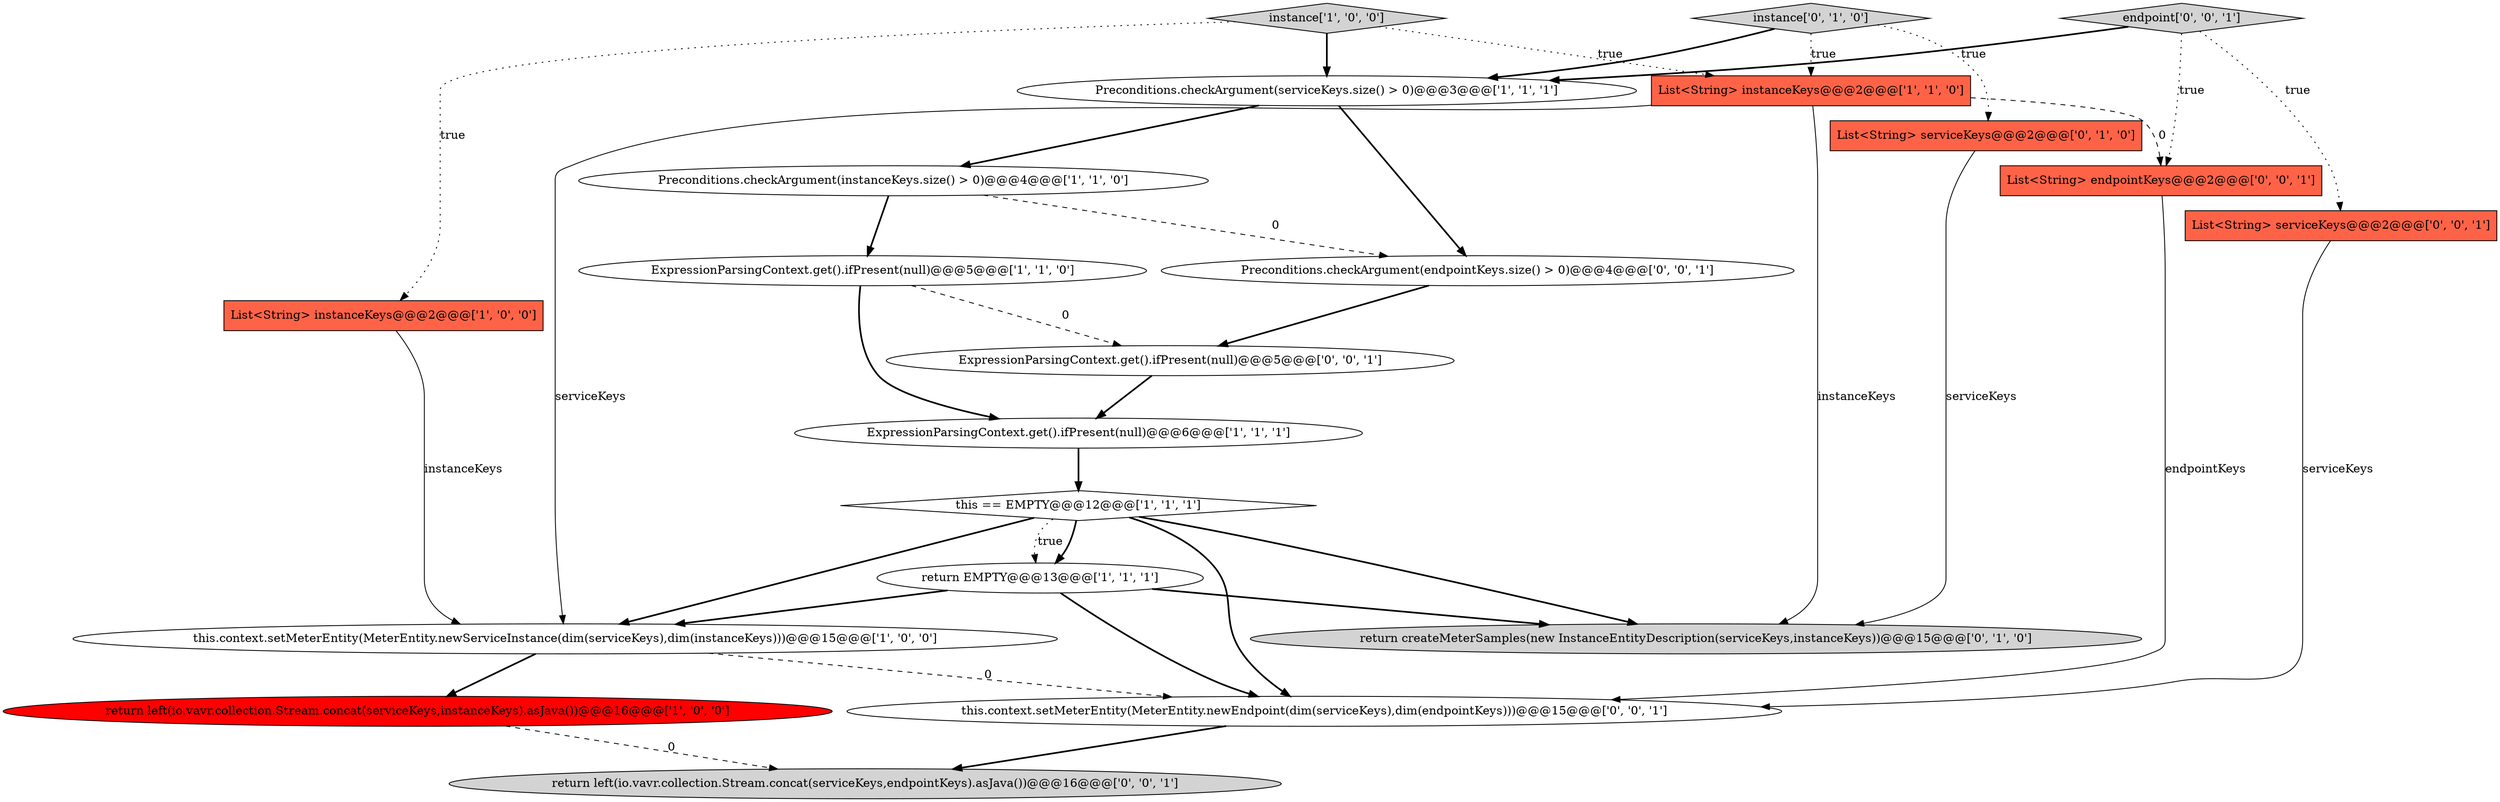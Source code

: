 digraph {
12 [style = filled, label = "return createMeterSamples(new InstanceEntityDescription(serviceKeys,instanceKeys))@@@15@@@['0', '1', '0']", fillcolor = lightgray, shape = ellipse image = "AAA0AAABBB2BBB"];
9 [style = filled, label = "Preconditions.checkArgument(serviceKeys.size() > 0)@@@3@@@['1', '1', '1']", fillcolor = white, shape = ellipse image = "AAA0AAABBB1BBB"];
10 [style = filled, label = "ExpressionParsingContext.get().ifPresent(null)@@@6@@@['1', '1', '1']", fillcolor = white, shape = ellipse image = "AAA0AAABBB1BBB"];
3 [style = filled, label = "return EMPTY@@@13@@@['1', '1', '1']", fillcolor = white, shape = ellipse image = "AAA0AAABBB1BBB"];
2 [style = filled, label = "ExpressionParsingContext.get().ifPresent(null)@@@5@@@['1', '1', '0']", fillcolor = white, shape = ellipse image = "AAA0AAABBB1BBB"];
18 [style = filled, label = "Preconditions.checkArgument(endpointKeys.size() > 0)@@@4@@@['0', '0', '1']", fillcolor = white, shape = ellipse image = "AAA0AAABBB3BBB"];
7 [style = filled, label = "Preconditions.checkArgument(instanceKeys.size() > 0)@@@4@@@['1', '1', '0']", fillcolor = white, shape = ellipse image = "AAA0AAABBB1BBB"];
13 [style = filled, label = "instance['0', '1', '0']", fillcolor = lightgray, shape = diamond image = "AAA0AAABBB2BBB"];
11 [style = filled, label = "List<String> serviceKeys@@@2@@@['0', '1', '0']", fillcolor = tomato, shape = box image = "AAA0AAABBB2BBB"];
4 [style = filled, label = "List<String> instanceKeys@@@2@@@['1', '1', '0']", fillcolor = tomato, shape = box image = "AAA0AAABBB1BBB"];
19 [style = filled, label = "endpoint['0', '0', '1']", fillcolor = lightgray, shape = diamond image = "AAA0AAABBB3BBB"];
0 [style = filled, label = "this.context.setMeterEntity(MeterEntity.newServiceInstance(dim(serviceKeys),dim(instanceKeys)))@@@15@@@['1', '0', '0']", fillcolor = white, shape = ellipse image = "AAA0AAABBB1BBB"];
5 [style = filled, label = "return left(io.vavr.collection.Stream.concat(serviceKeys,instanceKeys).asJava())@@@16@@@['1', '0', '0']", fillcolor = red, shape = ellipse image = "AAA1AAABBB1BBB"];
16 [style = filled, label = "this.context.setMeterEntity(MeterEntity.newEndpoint(dim(serviceKeys),dim(endpointKeys)))@@@15@@@['0', '0', '1']", fillcolor = white, shape = ellipse image = "AAA0AAABBB3BBB"];
6 [style = filled, label = "this == EMPTY@@@12@@@['1', '1', '1']", fillcolor = white, shape = diamond image = "AAA0AAABBB1BBB"];
14 [style = filled, label = "return left(io.vavr.collection.Stream.concat(serviceKeys,endpointKeys).asJava())@@@16@@@['0', '0', '1']", fillcolor = lightgray, shape = ellipse image = "AAA0AAABBB3BBB"];
8 [style = filled, label = "instance['1', '0', '0']", fillcolor = lightgray, shape = diamond image = "AAA0AAABBB1BBB"];
1 [style = filled, label = "List<String> instanceKeys@@@2@@@['1', '0', '0']", fillcolor = tomato, shape = box image = "AAA0AAABBB1BBB"];
20 [style = filled, label = "ExpressionParsingContext.get().ifPresent(null)@@@5@@@['0', '0', '1']", fillcolor = white, shape = ellipse image = "AAA0AAABBB3BBB"];
17 [style = filled, label = "List<String> endpointKeys@@@2@@@['0', '0', '1']", fillcolor = tomato, shape = box image = "AAA0AAABBB3BBB"];
15 [style = filled, label = "List<String> serviceKeys@@@2@@@['0', '0', '1']", fillcolor = tomato, shape = box image = "AAA0AAABBB3BBB"];
6->3 [style = bold, label=""];
5->14 [style = dashed, label="0"];
2->20 [style = dashed, label="0"];
7->18 [style = dashed, label="0"];
1->0 [style = solid, label="instanceKeys"];
4->17 [style = dashed, label="0"];
19->17 [style = dotted, label="true"];
17->16 [style = solid, label="endpointKeys"];
0->16 [style = dashed, label="0"];
15->16 [style = solid, label="serviceKeys"];
4->12 [style = solid, label="instanceKeys"];
6->0 [style = bold, label=""];
3->12 [style = bold, label=""];
3->16 [style = bold, label=""];
19->15 [style = dotted, label="true"];
9->7 [style = bold, label=""];
2->10 [style = bold, label=""];
10->6 [style = bold, label=""];
8->4 [style = dotted, label="true"];
3->0 [style = bold, label=""];
20->10 [style = bold, label=""];
8->1 [style = dotted, label="true"];
18->20 [style = bold, label=""];
9->18 [style = bold, label=""];
4->0 [style = solid, label="serviceKeys"];
19->9 [style = bold, label=""];
6->16 [style = bold, label=""];
7->2 [style = bold, label=""];
8->9 [style = bold, label=""];
16->14 [style = bold, label=""];
13->11 [style = dotted, label="true"];
11->12 [style = solid, label="serviceKeys"];
13->9 [style = bold, label=""];
6->3 [style = dotted, label="true"];
13->4 [style = dotted, label="true"];
0->5 [style = bold, label=""];
6->12 [style = bold, label=""];
}

